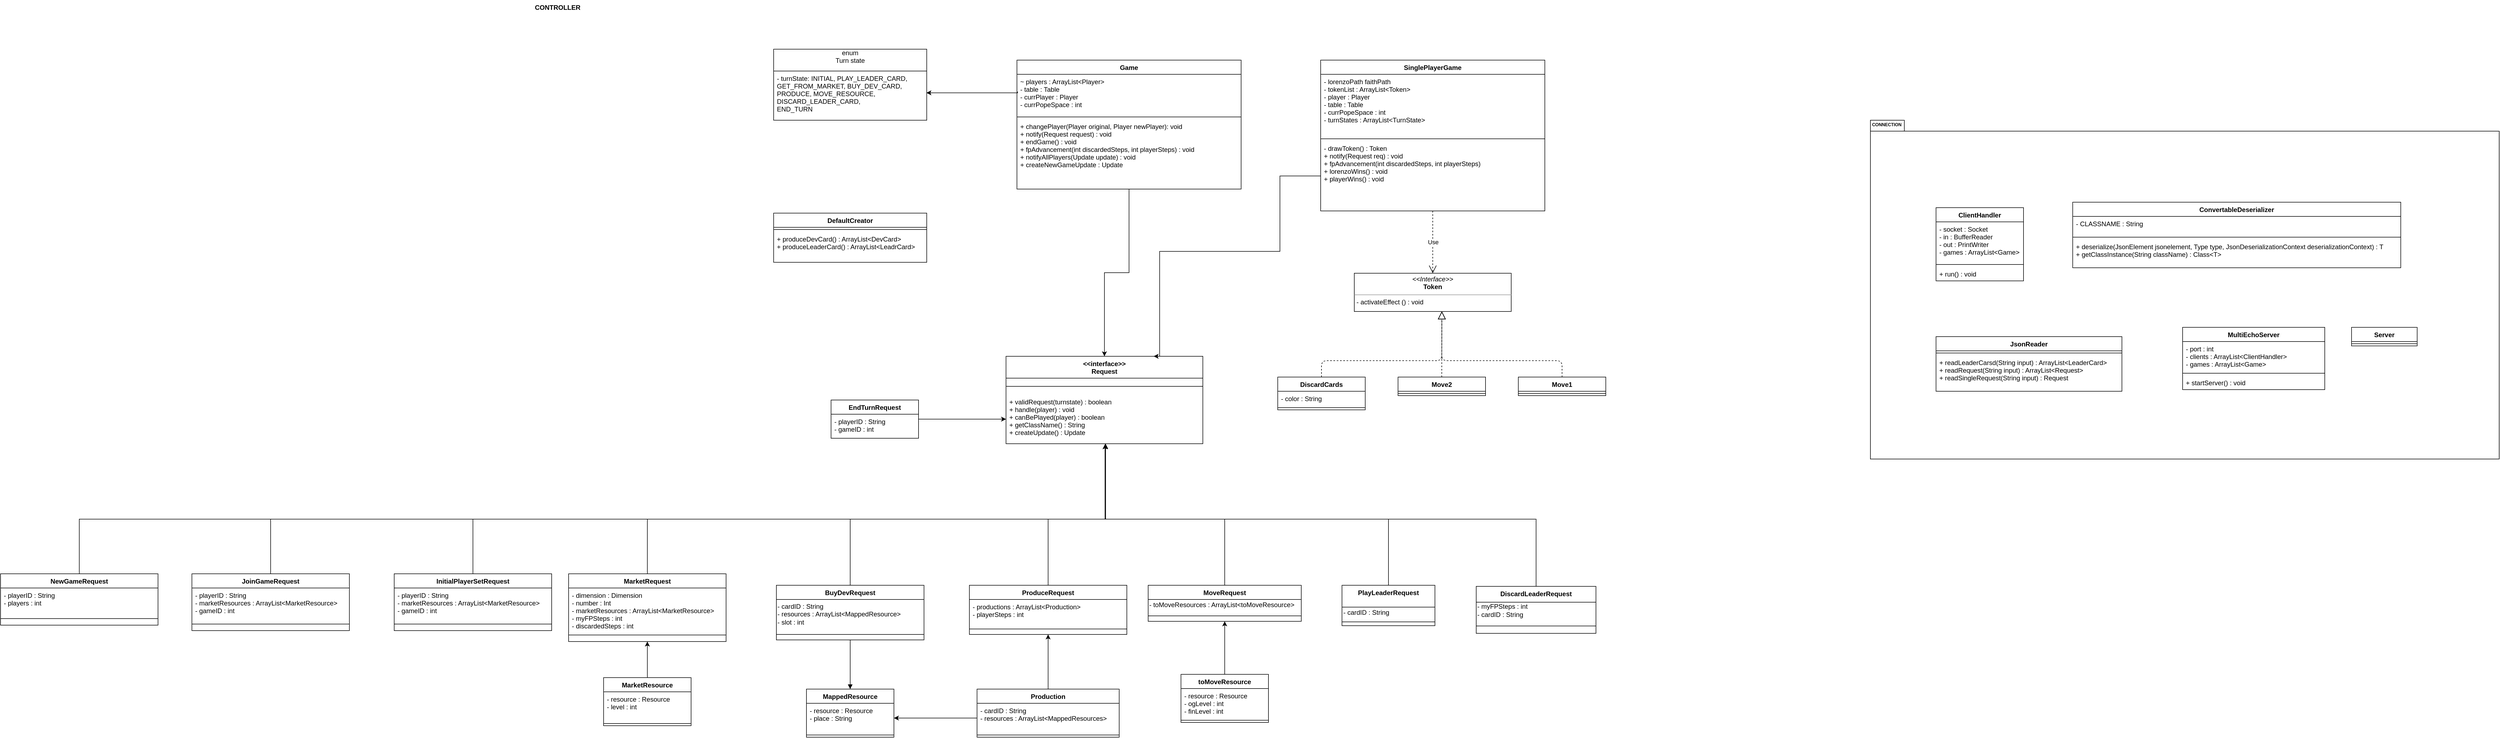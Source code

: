 <mxfile version="14.6.10" type="github">
  <diagram id="XjBvma8TKEidSXA-A0vw" name="Pagina-2">
    <mxGraphModel dx="4026" dy="65" grid="1" gridSize="10" guides="1" tooltips="1" connect="1" arrows="1" fold="1" page="1" pageScale="1" pageWidth="827" pageHeight="1169" math="0" shadow="0">
      <root>
        <mxCell id="zuPwHXy1TFyjWQxAL-yT-0" />
        <mxCell id="zuPwHXy1TFyjWQxAL-yT-1" parent="zuPwHXy1TFyjWQxAL-yT-0" />
        <mxCell id="zuPwHXy1TFyjWQxAL-yT-3" value="CONTROLLER" style="text;align=center;fontStyle=1;verticalAlign=middle;spacingLeft=3;spacingRight=3;strokeColor=none;rotatable=0;points=[[0,0.5],[1,0.5]];portConstraint=eastwest;fillColor=none;" parent="zuPwHXy1TFyjWQxAL-yT-1" vertex="1">
          <mxGeometry x="-651" y="1350" width="160" height="26" as="geometry" />
        </mxCell>
        <mxCell id="WFDf0e7nfd22DvibQq_O-15" style="edgeStyle=orthogonalEdgeStyle;rounded=0;orthogonalLoop=1;jettySize=auto;html=1;entryX=0.5;entryY=0;entryDx=0;entryDy=0;" edge="1" parent="zuPwHXy1TFyjWQxAL-yT-1" source="zuPwHXy1TFyjWQxAL-yT-4" target="UZ8g9i1Q12Po_Xgt0YLo-0">
          <mxGeometry relative="1" as="geometry" />
        </mxCell>
        <mxCell id="zuPwHXy1TFyjWQxAL-yT-4" value="Game" style="swimlane;fontStyle=1;align=center;verticalAlign=top;childLayout=stackLayout;horizontal=1;startSize=26;horizontalStack=0;resizeParent=1;resizeParentMax=0;resizeLast=0;collapsible=1;marginBottom=0;fillColor=none;" parent="zuPwHXy1TFyjWQxAL-yT-1" vertex="1">
          <mxGeometry x="269" y="1460" width="410" height="236" as="geometry" />
        </mxCell>
        <mxCell id="zuPwHXy1TFyjWQxAL-yT-5" value="~ players : ArrayList&lt;Player&gt;&#xa;- table : Table&#xa;- currPlayer : Player&#xa;- currPopeSpace : int&#xa;&#xa;" style="text;strokeColor=none;fillColor=none;align=left;verticalAlign=top;spacingLeft=4;spacingRight=4;overflow=hidden;rotatable=0;points=[[0,0.5],[1,0.5]];portConstraint=eastwest;" parent="zuPwHXy1TFyjWQxAL-yT-4" vertex="1">
          <mxGeometry y="26" width="410" height="74" as="geometry" />
        </mxCell>
        <mxCell id="zuPwHXy1TFyjWQxAL-yT-6" value="" style="line;strokeWidth=1;fillColor=none;align=left;verticalAlign=middle;spacingTop=-1;spacingLeft=3;spacingRight=3;rotatable=0;labelPosition=right;points=[];portConstraint=eastwest;" parent="zuPwHXy1TFyjWQxAL-yT-4" vertex="1">
          <mxGeometry y="100" width="410" height="8" as="geometry" />
        </mxCell>
        <mxCell id="zuPwHXy1TFyjWQxAL-yT-7" value="+ changePlayer(Player original, Player newPlayer): void&#xa;+ notify(Request request) : void&#xa;+ endGame() : void&#xa;+ fpAdvancement(int discardedSteps, int playerSteps) : void&#xa;+ notifyAllPlayers(Update update) : void&#xa;+ createNewGameUpdate : Update" style="text;strokeColor=none;fillColor=none;align=left;verticalAlign=top;spacingLeft=4;spacingRight=4;overflow=hidden;rotatable=0;points=[[0,0.5],[1,0.5]];portConstraint=eastwest;" parent="zuPwHXy1TFyjWQxAL-yT-4" vertex="1">
          <mxGeometry y="108" width="410" height="128" as="geometry" />
        </mxCell>
        <mxCell id="zuPwHXy1TFyjWQxAL-yT-15" value="SinglePlayerGame" style="swimlane;fontStyle=1;align=center;verticalAlign=top;childLayout=stackLayout;horizontal=1;startSize=26;horizontalStack=0;resizeParent=1;resizeParentMax=0;resizeLast=0;collapsible=1;marginBottom=0;fillColor=none;" parent="zuPwHXy1TFyjWQxAL-yT-1" vertex="1">
          <mxGeometry x="824.5" y="1460" width="410" height="276" as="geometry" />
        </mxCell>
        <mxCell id="zuPwHXy1TFyjWQxAL-yT-16" value="- lorenzoPath faithPath&#xa;- tokenList : ArrayList&lt;Token&gt;&#xa;- player : Player&#xa;- table : Table&#xa;- currPopeSpace : int&#xa;- turnStates : ArrayList&lt;TurnState&gt;&#xa;" style="text;strokeColor=none;fillColor=none;align=left;verticalAlign=top;spacingLeft=4;spacingRight=4;overflow=hidden;rotatable=0;points=[[0,0.5],[1,0.5]];portConstraint=eastwest;" parent="zuPwHXy1TFyjWQxAL-yT-15" vertex="1">
          <mxGeometry y="26" width="410" height="114" as="geometry" />
        </mxCell>
        <mxCell id="zuPwHXy1TFyjWQxAL-yT-17" value="" style="line;strokeWidth=1;fillColor=none;align=left;verticalAlign=middle;spacingTop=-1;spacingLeft=3;spacingRight=3;rotatable=0;labelPosition=right;points=[];portConstraint=eastwest;" parent="zuPwHXy1TFyjWQxAL-yT-15" vertex="1">
          <mxGeometry y="140" width="410" height="8" as="geometry" />
        </mxCell>
        <mxCell id="zuPwHXy1TFyjWQxAL-yT-18" value="- drawToken() : Token&#xa;+ notify(Request req) : void&#xa;+ fpAdvancement(int discardedSteps, int playerSteps)&#xa;+ lorenzoWins() : void&#xa;+ playerWins() : void" style="text;strokeColor=none;fillColor=none;align=left;verticalAlign=top;spacingLeft=4;spacingRight=4;overflow=hidden;rotatable=0;points=[[0,0.5],[1,0.5]];portConstraint=eastwest;" parent="zuPwHXy1TFyjWQxAL-yT-15" vertex="1">
          <mxGeometry y="148" width="410" height="128" as="geometry" />
        </mxCell>
        <mxCell id="zuPwHXy1TFyjWQxAL-yT-23" value="&lt;p style=&quot;margin: 0px ; margin-top: 4px ; text-align: center&quot;&gt;&lt;i&gt;&amp;lt;&amp;lt;Interface&amp;gt;&amp;gt;&lt;/i&gt;&lt;br&gt;&lt;b&gt;Token&lt;/b&gt;&lt;/p&gt;&lt;hr size=&quot;1&quot;&gt;&lt;p style=&quot;margin: 0px ; margin-left: 4px&quot;&gt;- activateEffect () : void&lt;br&gt;&lt;/p&gt;" style="verticalAlign=top;align=left;overflow=fill;fontSize=12;fontFamily=Helvetica;html=1;" parent="zuPwHXy1TFyjWQxAL-yT-1" vertex="1">
          <mxGeometry x="886" y="1850" width="287" height="70" as="geometry" />
        </mxCell>
        <mxCell id="zuPwHXy1TFyjWQxAL-yT-24" value="DiscardCards" style="swimlane;fontStyle=1;align=center;verticalAlign=top;childLayout=stackLayout;horizontal=1;startSize=26;horizontalStack=0;resizeParent=1;resizeParentMax=0;resizeLast=0;collapsible=1;marginBottom=0;" parent="zuPwHXy1TFyjWQxAL-yT-1" vertex="1">
          <mxGeometry x="746" y="2040" width="160" height="60" as="geometry" />
        </mxCell>
        <mxCell id="zuPwHXy1TFyjWQxAL-yT-25" value="- color : String" style="text;strokeColor=none;fillColor=none;align=left;verticalAlign=top;spacingLeft=4;spacingRight=4;overflow=hidden;rotatable=0;points=[[0,0.5],[1,0.5]];portConstraint=eastwest;" parent="zuPwHXy1TFyjWQxAL-yT-24" vertex="1">
          <mxGeometry y="26" width="160" height="26" as="geometry" />
        </mxCell>
        <mxCell id="zuPwHXy1TFyjWQxAL-yT-26" value="" style="line;strokeWidth=1;fillColor=none;align=left;verticalAlign=middle;spacingTop=-1;spacingLeft=3;spacingRight=3;rotatable=0;labelPosition=right;points=[];portConstraint=eastwest;" parent="zuPwHXy1TFyjWQxAL-yT-24" vertex="1">
          <mxGeometry y="52" width="160" height="8" as="geometry" />
        </mxCell>
        <mxCell id="zuPwHXy1TFyjWQxAL-yT-27" value="" style="endArrow=block;dashed=1;endFill=0;endSize=12;html=1;exitX=0.5;exitY=0;exitDx=0;exitDy=0;entryX=0.558;entryY=0.997;entryDx=0;entryDy=0;entryPerimeter=0;" parent="zuPwHXy1TFyjWQxAL-yT-1" source="zuPwHXy1TFyjWQxAL-yT-24" target="zuPwHXy1TFyjWQxAL-yT-23" edge="1">
          <mxGeometry width="160" relative="1" as="geometry">
            <mxPoint x="726" y="2270" as="sourcePoint" />
            <mxPoint x="1049" y="2060" as="targetPoint" />
            <Array as="points">
              <mxPoint x="826" y="2010" />
              <mxPoint x="939" y="2010" />
              <mxPoint x="1046" y="2010" />
            </Array>
          </mxGeometry>
        </mxCell>
        <mxCell id="zuPwHXy1TFyjWQxAL-yT-28" value="Move2" style="swimlane;fontStyle=1;align=center;verticalAlign=top;childLayout=stackLayout;horizontal=1;startSize=26;horizontalStack=0;resizeParent=1;resizeParentMax=0;resizeLast=0;collapsible=1;marginBottom=0;" parent="zuPwHXy1TFyjWQxAL-yT-1" vertex="1">
          <mxGeometry x="966" y="2040" width="160" height="34" as="geometry" />
        </mxCell>
        <mxCell id="zuPwHXy1TFyjWQxAL-yT-29" value="" style="line;strokeWidth=1;fillColor=none;align=left;verticalAlign=middle;spacingTop=-1;spacingLeft=3;spacingRight=3;rotatable=0;labelPosition=right;points=[];portConstraint=eastwest;" parent="zuPwHXy1TFyjWQxAL-yT-28" vertex="1">
          <mxGeometry y="26" width="160" height="8" as="geometry" />
        </mxCell>
        <mxCell id="zuPwHXy1TFyjWQxAL-yT-30" value="Move1" style="swimlane;fontStyle=1;align=center;verticalAlign=top;childLayout=stackLayout;horizontal=1;startSize=26;horizontalStack=0;resizeParent=1;resizeParentMax=0;resizeLast=0;collapsible=1;marginBottom=0;" parent="zuPwHXy1TFyjWQxAL-yT-1" vertex="1">
          <mxGeometry x="1186" y="2040" width="160" height="34" as="geometry" />
        </mxCell>
        <mxCell id="zuPwHXy1TFyjWQxAL-yT-31" value="" style="line;strokeWidth=1;fillColor=none;align=left;verticalAlign=middle;spacingTop=-1;spacingLeft=3;spacingRight=3;rotatable=0;labelPosition=right;points=[];portConstraint=eastwest;" parent="zuPwHXy1TFyjWQxAL-yT-30" vertex="1">
          <mxGeometry y="26" width="160" height="8" as="geometry" />
        </mxCell>
        <mxCell id="zuPwHXy1TFyjWQxAL-yT-32" value="" style="endArrow=block;dashed=1;endFill=0;endSize=12;html=1;exitX=0.5;exitY=0;exitDx=0;exitDy=0;entryX=0.558;entryY=0.997;entryDx=0;entryDy=0;entryPerimeter=0;" parent="zuPwHXy1TFyjWQxAL-yT-1" source="zuPwHXy1TFyjWQxAL-yT-28" target="zuPwHXy1TFyjWQxAL-yT-23" edge="1">
          <mxGeometry width="160" relative="1" as="geometry">
            <mxPoint x="1036" y="2310" as="sourcePoint" />
            <mxPoint x="1046" y="2060" as="targetPoint" />
          </mxGeometry>
        </mxCell>
        <mxCell id="zuPwHXy1TFyjWQxAL-yT-33" value="" style="endArrow=block;dashed=1;endFill=0;endSize=12;html=1;exitX=0.5;exitY=0;exitDx=0;exitDy=0;entryX=0.558;entryY=0.996;entryDx=0;entryDy=0;entryPerimeter=0;" parent="zuPwHXy1TFyjWQxAL-yT-1" source="zuPwHXy1TFyjWQxAL-yT-30" target="zuPwHXy1TFyjWQxAL-yT-23" edge="1">
          <mxGeometry width="160" relative="1" as="geometry">
            <mxPoint x="1296" y="2290" as="sourcePoint" />
            <mxPoint x="1045" y="2064" as="targetPoint" />
            <Array as="points">
              <mxPoint x="1266" y="2010" />
              <mxPoint x="1046" y="2010" />
            </Array>
          </mxGeometry>
        </mxCell>
        <mxCell id="zuPwHXy1TFyjWQxAL-yT-34" value="Use" style="endArrow=open;endSize=12;dashed=1;html=1;entryX=0.5;entryY=0;entryDx=0;entryDy=0;" parent="zuPwHXy1TFyjWQxAL-yT-1" source="zuPwHXy1TFyjWQxAL-yT-18" target="zuPwHXy1TFyjWQxAL-yT-23" edge="1">
          <mxGeometry width="160" relative="1" as="geometry">
            <mxPoint x="310" y="2040" as="sourcePoint" />
            <mxPoint x="470" y="2040" as="targetPoint" />
          </mxGeometry>
        </mxCell>
        <mxCell id="QdaKhmfzMMFKIb9w_ULD-0" value="enum&#xa;Turn state&#xa;" style="swimlane;fontStyle=0;childLayout=stackLayout;horizontal=1;startSize=40;fillColor=none;horizontalStack=0;resizeParent=1;resizeParentMax=0;resizeLast=0;collapsible=1;marginBottom=0;" parent="zuPwHXy1TFyjWQxAL-yT-1" vertex="1">
          <mxGeometry x="-176" y="1440" width="280" height="130" as="geometry" />
        </mxCell>
        <mxCell id="QdaKhmfzMMFKIb9w_ULD-2" value="- turnState: INITIAL, PLAY_LEADER_CARD, &#xa;GET_FROM_MARKET, BUY_DEV_CARD, &#xa;PRODUCE, MOVE_RESOURCE, &#xa;DISCARD_LEADER_CARD,&#xa;END_TURN" style="text;strokeColor=none;fillColor=none;align=left;verticalAlign=top;spacingLeft=4;spacingRight=4;overflow=hidden;rotatable=0;points=[[0,0.5],[1,0.5]];portConstraint=eastwest;" parent="QdaKhmfzMMFKIb9w_ULD-0" vertex="1">
          <mxGeometry y="40" width="280" height="90" as="geometry" />
        </mxCell>
        <mxCell id="UZ8g9i1Q12Po_Xgt0YLo-0" value="&lt;&lt;interface&gt;&gt;&#xa;Request" style="swimlane;fontStyle=1;align=center;verticalAlign=top;childLayout=stackLayout;horizontal=1;startSize=40;horizontalStack=0;resizeParent=1;resizeParentMax=0;resizeLast=0;collapsible=1;marginBottom=0;" parent="zuPwHXy1TFyjWQxAL-yT-1" vertex="1">
          <mxGeometry x="249" y="2002" width="360" height="160" as="geometry">
            <mxRectangle x="182" y="1730" width="110" height="30" as="alternateBounds" />
          </mxGeometry>
        </mxCell>
        <mxCell id="UZ8g9i1Q12Po_Xgt0YLo-1" value="" style="line;strokeWidth=1;fillColor=none;align=left;verticalAlign=middle;spacingTop=-1;spacingLeft=3;spacingRight=3;rotatable=0;labelPosition=right;points=[];portConstraint=eastwest;" parent="UZ8g9i1Q12Po_Xgt0YLo-0" vertex="1">
          <mxGeometry y="40" width="360" height="30" as="geometry" />
        </mxCell>
        <mxCell id="UZ8g9i1Q12Po_Xgt0YLo-2" value="+ validRequest(turnstate) : boolean&#xa;+ handle(player) : void&#xa;+ canBePlayed(player) : boolean&#xa;+ getClassName() : String&#xa;+ createUpdate() : Update&#xa;&#xa;&#xa;" style="text;strokeColor=none;fillColor=none;align=left;verticalAlign=top;spacingLeft=4;spacingRight=4;overflow=hidden;rotatable=0;points=[[0,0.5],[1,0.5]];portConstraint=eastwest;" parent="UZ8g9i1Q12Po_Xgt0YLo-0" vertex="1">
          <mxGeometry y="70" width="360" height="90" as="geometry" />
        </mxCell>
        <mxCell id="UZ8g9i1Q12Po_Xgt0YLo-13" style="edgeStyle=orthogonalEdgeStyle;rounded=0;orthogonalLoop=1;jettySize=auto;html=1;entryX=0.505;entryY=1.001;entryDx=0;entryDy=0;entryPerimeter=0;exitX=0.5;exitY=0;exitDx=0;exitDy=0;" parent="zuPwHXy1TFyjWQxAL-yT-1" source="CXDdSFIX0ZnYIhV8G9Mw-33" target="UZ8g9i1Q12Po_Xgt0YLo-2" edge="1">
          <mxGeometry relative="1" as="geometry">
            <Array as="points">
              <mxPoint x="-36" y="2300" />
              <mxPoint x="431" y="2300" />
            </Array>
            <mxPoint x="-437" y="2200" as="targetPoint" />
          </mxGeometry>
        </mxCell>
        <mxCell id="UZ8g9i1Q12Po_Xgt0YLo-6" value="MarketRequest" style="swimlane;fontStyle=1;align=center;verticalAlign=top;childLayout=stackLayout;horizontal=1;startSize=26;horizontalStack=0;resizeParent=1;resizeParentMax=0;resizeLast=0;collapsible=1;marginBottom=0;" parent="zuPwHXy1TFyjWQxAL-yT-1" vertex="1">
          <mxGeometry x="-551" y="2400" width="288" height="124" as="geometry" />
        </mxCell>
        <mxCell id="UZ8g9i1Q12Po_Xgt0YLo-8" value="- dimension : Dimension&#xa;- number : Int&#xa;- marketResources : ArrayList&lt;MarketResource&gt;&#xa;- myFPSteps : int&#xa;- discardedSteps : int" style="text;strokeColor=none;fillColor=none;align=left;verticalAlign=top;spacingLeft=4;spacingRight=4;overflow=hidden;rotatable=0;points=[[0,0.5],[1,0.5]];portConstraint=eastwest;" parent="UZ8g9i1Q12Po_Xgt0YLo-6" vertex="1">
          <mxGeometry y="26" width="288" height="74" as="geometry" />
        </mxCell>
        <mxCell id="UZ8g9i1Q12Po_Xgt0YLo-7" value="" style="line;strokeWidth=1;fillColor=none;align=left;verticalAlign=middle;spacingTop=-1;spacingLeft=3;spacingRight=3;rotatable=0;labelPosition=right;points=[];portConstraint=eastwest;" parent="UZ8g9i1Q12Po_Xgt0YLo-6" vertex="1">
          <mxGeometry y="100" width="288" height="24" as="geometry" />
        </mxCell>
        <mxCell id="UZ8g9i1Q12Po_Xgt0YLo-14" style="edgeStyle=orthogonalEdgeStyle;rounded=0;orthogonalLoop=1;jettySize=auto;html=1;exitX=0.5;exitY=0;exitDx=0;exitDy=0;entryX=0.505;entryY=1.004;entryDx=0;entryDy=0;entryPerimeter=0;" parent="zuPwHXy1TFyjWQxAL-yT-1" source="UZ8g9i1Q12Po_Xgt0YLo-6" target="UZ8g9i1Q12Po_Xgt0YLo-2" edge="1">
          <mxGeometry relative="1" as="geometry">
            <mxPoint x="-1321" y="2270" as="sourcePoint" />
            <mxPoint x="319" y="2140" as="targetPoint" />
            <Array as="points">
              <mxPoint x="-407" y="2300" />
              <mxPoint x="431" y="2300" />
            </Array>
          </mxGeometry>
        </mxCell>
        <mxCell id="7PWRgVyLpjwVJqehHupk-3" style="edgeStyle=orthogonalEdgeStyle;rounded=0;orthogonalLoop=1;jettySize=auto;html=1;entryX=0.505;entryY=0.997;entryDx=0;entryDy=0;entryPerimeter=0;exitX=0.5;exitY=0;exitDx=0;exitDy=0;" parent="zuPwHXy1TFyjWQxAL-yT-1" source="7PWRgVyLpjwVJqehHupk-1" target="UZ8g9i1Q12Po_Xgt0YLo-2" edge="1">
          <mxGeometry relative="1" as="geometry">
            <Array as="points">
              <mxPoint x="649" y="2300" />
              <mxPoint x="431" y="2300" />
            </Array>
            <mxPoint x="-437" y="2196" as="targetPoint" />
          </mxGeometry>
        </mxCell>
        <mxCell id="7PWRgVyLpjwVJqehHupk-1" value="MoveRequest" style="swimlane;fontStyle=1;align=center;verticalAlign=top;childLayout=stackLayout;horizontal=1;startSize=26;horizontalStack=0;resizeParent=1;resizeParentMax=0;resizeLast=0;collapsible=1;marginBottom=0;" parent="zuPwHXy1TFyjWQxAL-yT-1" vertex="1">
          <mxGeometry x="509" y="2421" width="280" height="66" as="geometry" />
        </mxCell>
        <mxCell id="CXDdSFIX0ZnYIhV8G9Mw-23" value="- toMoveResources : ArrayList&amp;lt;toMoveResource&amp;gt;" style="text;html=1;align=left;verticalAlign=middle;resizable=0;points=[];autosize=1;strokeColor=none;" parent="7PWRgVyLpjwVJqehHupk-1" vertex="1">
          <mxGeometry y="26" width="280" height="20" as="geometry" />
        </mxCell>
        <mxCell id="7PWRgVyLpjwVJqehHupk-2" value="" style="line;strokeWidth=1;fillColor=none;align=left;verticalAlign=middle;spacingTop=-1;spacingLeft=3;spacingRight=3;rotatable=0;labelPosition=right;points=[];portConstraint=eastwest;" parent="7PWRgVyLpjwVJqehHupk-1" vertex="1">
          <mxGeometry y="46" width="280" height="20" as="geometry" />
        </mxCell>
        <mxCell id="7PWRgVyLpjwVJqehHupk-6" style="edgeStyle=orthogonalEdgeStyle;rounded=0;orthogonalLoop=1;jettySize=auto;html=1;entryX=0.505;entryY=0.999;entryDx=0;entryDy=0;entryPerimeter=0;exitX=0.5;exitY=0;exitDx=0;exitDy=0;" parent="zuPwHXy1TFyjWQxAL-yT-1" source="7PWRgVyLpjwVJqehHupk-4" target="UZ8g9i1Q12Po_Xgt0YLo-2" edge="1">
          <mxGeometry relative="1" as="geometry">
            <Array as="points">
              <mxPoint x="949" y="2300" />
              <mxPoint x="431" y="2300" />
            </Array>
            <mxPoint x="-437" y="2196" as="targetPoint" />
          </mxGeometry>
        </mxCell>
        <mxCell id="7PWRgVyLpjwVJqehHupk-4" value="PlayLeaderRequest" style="swimlane;fontStyle=1;align=center;verticalAlign=top;childLayout=stackLayout;horizontal=1;startSize=40;horizontalStack=0;resizeParent=1;resizeParentMax=0;resizeLast=0;collapsible=1;marginBottom=0;" parent="zuPwHXy1TFyjWQxAL-yT-1" vertex="1">
          <mxGeometry x="863.5" y="2421" width="170" height="74" as="geometry" />
        </mxCell>
        <mxCell id="CXDdSFIX0ZnYIhV8G9Mw-24" value="- cardID : String" style="text;html=1;align=left;verticalAlign=middle;resizable=0;points=[];autosize=1;strokeColor=none;" parent="7PWRgVyLpjwVJqehHupk-4" vertex="1">
          <mxGeometry y="40" width="170" height="20" as="geometry" />
        </mxCell>
        <mxCell id="7PWRgVyLpjwVJqehHupk-5" value="" style="line;strokeWidth=1;fillColor=none;align=left;verticalAlign=middle;spacingTop=-1;spacingLeft=3;spacingRight=3;rotatable=0;labelPosition=right;points=[];portConstraint=eastwest;" parent="7PWRgVyLpjwVJqehHupk-4" vertex="1">
          <mxGeometry y="60" width="170" height="14" as="geometry" />
        </mxCell>
        <mxCell id="CXDdSFIX0ZnYIhV8G9Mw-10" style="edgeStyle=orthogonalEdgeStyle;rounded=0;orthogonalLoop=1;jettySize=auto;html=1;entryX=0.505;entryY=1;entryDx=0;entryDy=0;entryPerimeter=0;exitX=0.5;exitY=0;exitDx=0;exitDy=0;" parent="zuPwHXy1TFyjWQxAL-yT-1" source="CXDdSFIX0ZnYIhV8G9Mw-6" target="UZ8g9i1Q12Po_Xgt0YLo-2" edge="1">
          <mxGeometry relative="1" as="geometry">
            <mxPoint x="-436" y="2207" as="targetPoint" />
            <Array as="points">
              <mxPoint x="1219" y="2300" />
              <mxPoint x="431" y="2300" />
            </Array>
          </mxGeometry>
        </mxCell>
        <mxCell id="CXDdSFIX0ZnYIhV8G9Mw-6" value="DiscardLeaderRequest" style="swimlane;fontStyle=1;align=center;verticalAlign=top;childLayout=stackLayout;horizontal=1;startSize=29;horizontalStack=0;resizeParent=1;resizeParentMax=0;resizeLast=0;collapsible=1;marginBottom=0;" parent="zuPwHXy1TFyjWQxAL-yT-1" vertex="1">
          <mxGeometry x="1109" y="2423" width="219" height="86" as="geometry" />
        </mxCell>
        <mxCell id="CXDdSFIX0ZnYIhV8G9Mw-9" value="- myFPSteps : int&lt;br&gt;- cardID : String" style="text;html=1;align=left;verticalAlign=middle;resizable=0;points=[];autosize=1;strokeColor=none;" parent="CXDdSFIX0ZnYIhV8G9Mw-6" vertex="1">
          <mxGeometry y="29" width="219" height="30" as="geometry" />
        </mxCell>
        <mxCell id="CXDdSFIX0ZnYIhV8G9Mw-7" value="" style="line;strokeWidth=1;fillColor=none;align=left;verticalAlign=middle;spacingTop=-1;spacingLeft=3;spacingRight=3;rotatable=0;labelPosition=right;points=[];portConstraint=eastwest;" parent="CXDdSFIX0ZnYIhV8G9Mw-6" vertex="1">
          <mxGeometry y="59" width="219" height="27" as="geometry" />
        </mxCell>
        <mxCell id="CXDdSFIX0ZnYIhV8G9Mw-11" value="EndTurnRequest" style="swimlane;fontStyle=1;align=center;verticalAlign=top;childLayout=stackLayout;horizontal=1;startSize=26;horizontalStack=0;resizeParent=1;resizeParentMax=0;resizeLast=0;collapsible=1;marginBottom=0;" parent="zuPwHXy1TFyjWQxAL-yT-1" vertex="1">
          <mxGeometry x="-71" y="2082" width="160" height="70" as="geometry" />
        </mxCell>
        <mxCell id="WFDf0e7nfd22DvibQq_O-1" value="- playerID : String&#xa;- gameID : int" style="text;strokeColor=none;fillColor=none;align=left;verticalAlign=top;spacingLeft=4;spacingRight=4;overflow=hidden;rotatable=0;points=[[0,0.5],[1,0.5]];portConstraint=eastwest;" vertex="1" parent="CXDdSFIX0ZnYIhV8G9Mw-11">
          <mxGeometry y="26" width="160" height="44" as="geometry" />
        </mxCell>
        <mxCell id="CXDdSFIX0ZnYIhV8G9Mw-13" value="" style="line;strokeWidth=1;fillColor=none;align=left;verticalAlign=middle;spacingTop=-1;spacingLeft=3;spacingRight=3;rotatable=0;labelPosition=right;points=[];portConstraint=eastwest;" parent="CXDdSFIX0ZnYIhV8G9Mw-11" vertex="1">
          <mxGeometry y="70" width="160" as="geometry" />
        </mxCell>
        <mxCell id="CXDdSFIX0ZnYIhV8G9Mw-14" style="edgeStyle=orthogonalEdgeStyle;rounded=0;orthogonalLoop=1;jettySize=auto;html=1;exitX=1;exitY=0.5;exitDx=0;exitDy=0;" parent="zuPwHXy1TFyjWQxAL-yT-1" source="CXDdSFIX0ZnYIhV8G9Mw-11" target="UZ8g9i1Q12Po_Xgt0YLo-2" edge="1">
          <mxGeometry relative="1" as="geometry">
            <mxPoint x="-305.941" y="1860" as="sourcePoint" />
            <mxPoint x="-721" y="2010" as="targetPoint" />
            <Array as="points" />
          </mxGeometry>
        </mxCell>
        <mxCell id="CXDdSFIX0ZnYIhV8G9Mw-18" style="edgeStyle=orthogonalEdgeStyle;rounded=0;orthogonalLoop=1;jettySize=auto;html=1;entryX=0.5;entryY=1;entryDx=0;entryDy=0;" parent="zuPwHXy1TFyjWQxAL-yT-1" source="CXDdSFIX0ZnYIhV8G9Mw-15" target="UZ8g9i1Q12Po_Xgt0YLo-6" edge="1">
          <mxGeometry relative="1" as="geometry" />
        </mxCell>
        <mxCell id="CXDdSFIX0ZnYIhV8G9Mw-15" value="MarketResource" style="swimlane;fontStyle=1;align=center;verticalAlign=top;childLayout=stackLayout;horizontal=1;startSize=26;horizontalStack=0;resizeParent=1;resizeParentMax=0;resizeLast=0;collapsible=1;marginBottom=0;" parent="zuPwHXy1TFyjWQxAL-yT-1" vertex="1">
          <mxGeometry x="-487" y="2590" width="160" height="88" as="geometry" />
        </mxCell>
        <mxCell id="CXDdSFIX0ZnYIhV8G9Mw-16" value="- resource : Resource&#xa;- level : int" style="text;strokeColor=none;fillColor=none;align=left;verticalAlign=top;spacingLeft=4;spacingRight=4;overflow=hidden;rotatable=0;points=[[0,0.5],[1,0.5]];portConstraint=eastwest;" parent="CXDdSFIX0ZnYIhV8G9Mw-15" vertex="1">
          <mxGeometry y="26" width="160" height="54" as="geometry" />
        </mxCell>
        <mxCell id="CXDdSFIX0ZnYIhV8G9Mw-17" value="" style="line;strokeWidth=1;fillColor=none;align=left;verticalAlign=middle;spacingTop=-1;spacingLeft=3;spacingRight=3;rotatable=0;labelPosition=right;points=[];portConstraint=eastwest;" parent="CXDdSFIX0ZnYIhV8G9Mw-15" vertex="1">
          <mxGeometry y="80" width="160" height="8" as="geometry" />
        </mxCell>
        <mxCell id="CXDdSFIX0ZnYIhV8G9Mw-22" style="edgeStyle=orthogonalEdgeStyle;rounded=0;orthogonalLoop=1;jettySize=auto;html=1;entryX=0.5;entryY=1;entryDx=0;entryDy=0;" parent="zuPwHXy1TFyjWQxAL-yT-1" source="CXDdSFIX0ZnYIhV8G9Mw-19" target="7PWRgVyLpjwVJqehHupk-1" edge="1">
          <mxGeometry relative="1" as="geometry" />
        </mxCell>
        <mxCell id="CXDdSFIX0ZnYIhV8G9Mw-19" value="toMoveResource" style="swimlane;fontStyle=1;align=center;verticalAlign=top;childLayout=stackLayout;horizontal=1;startSize=26;horizontalStack=0;resizeParent=1;resizeParentMax=0;resizeLast=0;collapsible=1;marginBottom=0;" parent="zuPwHXy1TFyjWQxAL-yT-1" vertex="1">
          <mxGeometry x="569" y="2584" width="160" height="88" as="geometry" />
        </mxCell>
        <mxCell id="CXDdSFIX0ZnYIhV8G9Mw-20" value="- resource : Resource&#xa;- ogLevel : int&#xa;- finLevel : int" style="text;strokeColor=none;fillColor=none;align=left;verticalAlign=top;spacingLeft=4;spacingRight=4;overflow=hidden;rotatable=0;points=[[0,0.5],[1,0.5]];portConstraint=eastwest;" parent="CXDdSFIX0ZnYIhV8G9Mw-19" vertex="1">
          <mxGeometry y="26" width="160" height="54" as="geometry" />
        </mxCell>
        <mxCell id="CXDdSFIX0ZnYIhV8G9Mw-21" value="" style="line;strokeWidth=1;fillColor=none;align=left;verticalAlign=middle;spacingTop=-1;spacingLeft=3;spacingRight=3;rotatable=0;labelPosition=right;points=[];portConstraint=eastwest;" parent="CXDdSFIX0ZnYIhV8G9Mw-19" vertex="1">
          <mxGeometry y="80" width="160" height="8" as="geometry" />
        </mxCell>
        <mxCell id="CXDdSFIX0ZnYIhV8G9Mw-32" style="edgeStyle=orthogonalEdgeStyle;rounded=0;orthogonalLoop=1;jettySize=auto;html=1;entryX=0.506;entryY=1.002;entryDx=0;entryDy=0;entryPerimeter=0;" parent="zuPwHXy1TFyjWQxAL-yT-1" source="CXDdSFIX0ZnYIhV8G9Mw-25" target="UZ8g9i1Q12Po_Xgt0YLo-2" edge="1">
          <mxGeometry relative="1" as="geometry">
            <mxPoint x="-438" y="2220" as="targetPoint" />
            <Array as="points">
              <mxPoint x="326" y="2300" />
              <mxPoint x="431" y="2300" />
            </Array>
          </mxGeometry>
        </mxCell>
        <mxCell id="CXDdSFIX0ZnYIhV8G9Mw-25" value="ProduceRequest" style="swimlane;fontStyle=1;align=center;verticalAlign=top;childLayout=stackLayout;horizontal=1;startSize=26;horizontalStack=0;resizeParent=1;resizeParentMax=0;resizeLast=0;collapsible=1;marginBottom=0;" parent="zuPwHXy1TFyjWQxAL-yT-1" vertex="1">
          <mxGeometry x="182" y="2421" width="288" height="90" as="geometry" />
        </mxCell>
        <mxCell id="CXDdSFIX0ZnYIhV8G9Mw-26" value="- productions : ArrayList&lt;Production&gt;&#xa;- playerSteps : int&#xa;" style="text;strokeColor=none;fillColor=none;align=left;verticalAlign=top;spacingLeft=4;spacingRight=4;overflow=hidden;rotatable=0;points=[[0,0.5],[1,0.5]];portConstraint=eastwest;" parent="CXDdSFIX0ZnYIhV8G9Mw-25" vertex="1">
          <mxGeometry y="26" width="288" height="44" as="geometry" />
        </mxCell>
        <mxCell id="CXDdSFIX0ZnYIhV8G9Mw-27" value="" style="line;strokeWidth=1;fillColor=none;align=left;verticalAlign=middle;spacingTop=-1;spacingLeft=3;spacingRight=3;rotatable=0;labelPosition=right;points=[];portConstraint=eastwest;" parent="CXDdSFIX0ZnYIhV8G9Mw-25" vertex="1">
          <mxGeometry y="70" width="288" height="20" as="geometry" />
        </mxCell>
        <mxCell id="CXDdSFIX0ZnYIhV8G9Mw-28" style="edgeStyle=orthogonalEdgeStyle;rounded=0;orthogonalLoop=1;jettySize=auto;html=1;entryX=0.5;entryY=1;entryDx=0;entryDy=0;" parent="zuPwHXy1TFyjWQxAL-yT-1" source="CXDdSFIX0ZnYIhV8G9Mw-29" target="CXDdSFIX0ZnYIhV8G9Mw-25" edge="1">
          <mxGeometry relative="1" as="geometry" />
        </mxCell>
        <mxCell id="CXDdSFIX0ZnYIhV8G9Mw-40" style="edgeStyle=orthogonalEdgeStyle;rounded=0;orthogonalLoop=1;jettySize=auto;html=1;entryX=1;entryY=0.5;entryDx=0;entryDy=0;" parent="zuPwHXy1TFyjWQxAL-yT-1" source="CXDdSFIX0ZnYIhV8G9Mw-29" target="CXDdSFIX0ZnYIhV8G9Mw-37" edge="1">
          <mxGeometry relative="1" as="geometry">
            <mxPoint x="39" y="2655" as="targetPoint" />
            <Array as="points">
              <mxPoint x="119" y="2664" />
              <mxPoint x="119" y="2664" />
            </Array>
          </mxGeometry>
        </mxCell>
        <mxCell id="CXDdSFIX0ZnYIhV8G9Mw-29" value="Production" style="swimlane;fontStyle=1;align=center;verticalAlign=top;childLayout=stackLayout;horizontal=1;startSize=26;horizontalStack=0;resizeParent=1;resizeParentMax=0;resizeLast=0;collapsible=1;marginBottom=0;" parent="zuPwHXy1TFyjWQxAL-yT-1" vertex="1">
          <mxGeometry x="196" y="2611" width="260" height="88" as="geometry" />
        </mxCell>
        <mxCell id="CXDdSFIX0ZnYIhV8G9Mw-30" value="- cardID : String&#xa;- resources : ArrayList&lt;MappedResources&gt;" style="text;strokeColor=none;fillColor=none;align=left;verticalAlign=top;spacingLeft=4;spacingRight=4;overflow=hidden;rotatable=0;points=[[0,0.5],[1,0.5]];portConstraint=eastwest;" parent="CXDdSFIX0ZnYIhV8G9Mw-29" vertex="1">
          <mxGeometry y="26" width="260" height="54" as="geometry" />
        </mxCell>
        <mxCell id="CXDdSFIX0ZnYIhV8G9Mw-31" value="" style="line;strokeWidth=1;fillColor=none;align=left;verticalAlign=middle;spacingTop=-1;spacingLeft=3;spacingRight=3;rotatable=0;labelPosition=right;points=[];portConstraint=eastwest;" parent="CXDdSFIX0ZnYIhV8G9Mw-29" vertex="1">
          <mxGeometry y="80" width="260" height="8" as="geometry" />
        </mxCell>
        <mxCell id="CXDdSFIX0ZnYIhV8G9Mw-33" value="BuyDevRequest&#xa;" style="swimlane;fontStyle=1;align=center;verticalAlign=top;childLayout=stackLayout;horizontal=1;startSize=26;horizontalStack=0;resizeParent=1;resizeParentMax=0;resizeLast=0;collapsible=1;marginBottom=0;" parent="zuPwHXy1TFyjWQxAL-yT-1" vertex="1">
          <mxGeometry x="-171" y="2421" width="270" height="100" as="geometry" />
        </mxCell>
        <mxCell id="CXDdSFIX0ZnYIhV8G9Mw-34" value="- cardID : String&lt;br&gt;- resources : ArrayList&amp;lt;MappedResource&amp;gt;&lt;br&gt;- slot : int" style="text;html=1;strokeColor=none;fillColor=none;align=left;verticalAlign=middle;whiteSpace=wrap;rounded=0;" parent="CXDdSFIX0ZnYIhV8G9Mw-33" vertex="1">
          <mxGeometry y="26" width="270" height="54" as="geometry" />
        </mxCell>
        <mxCell id="CXDdSFIX0ZnYIhV8G9Mw-35" value="" style="line;strokeWidth=1;fillColor=none;align=left;verticalAlign=middle;spacingTop=-1;spacingLeft=3;spacingRight=3;rotatable=0;labelPosition=right;points=[];portConstraint=eastwest;" parent="CXDdSFIX0ZnYIhV8G9Mw-33" vertex="1">
          <mxGeometry y="80" width="270" height="20" as="geometry" />
        </mxCell>
        <mxCell id="CXDdSFIX0ZnYIhV8G9Mw-36" value="MappedResource" style="swimlane;fontStyle=1;align=center;verticalAlign=top;childLayout=stackLayout;horizontal=1;startSize=26;horizontalStack=0;resizeParent=1;resizeParentMax=0;resizeLast=0;collapsible=1;marginBottom=0;" parent="zuPwHXy1TFyjWQxAL-yT-1" vertex="1">
          <mxGeometry x="-116" y="2611" width="160" height="88" as="geometry" />
        </mxCell>
        <mxCell id="CXDdSFIX0ZnYIhV8G9Mw-37" value="- resource : Resource&#xa;- place : String" style="text;strokeColor=none;fillColor=none;align=left;verticalAlign=top;spacingLeft=4;spacingRight=4;overflow=hidden;rotatable=0;points=[[0,0.5],[1,0.5]];portConstraint=eastwest;" parent="CXDdSFIX0ZnYIhV8G9Mw-36" vertex="1">
          <mxGeometry y="26" width="160" height="54" as="geometry" />
        </mxCell>
        <mxCell id="CXDdSFIX0ZnYIhV8G9Mw-38" value="" style="line;strokeWidth=1;fillColor=none;align=left;verticalAlign=middle;spacingTop=-1;spacingLeft=3;spacingRight=3;rotatable=0;labelPosition=right;points=[];portConstraint=eastwest;" parent="CXDdSFIX0ZnYIhV8G9Mw-36" vertex="1">
          <mxGeometry y="80" width="160" height="8" as="geometry" />
        </mxCell>
        <mxCell id="CXDdSFIX0ZnYIhV8G9Mw-39" value="" style="html=1;verticalAlign=bottom;endArrow=block;exitX=0.5;exitY=1;exitDx=0;exitDy=0;entryX=0.5;entryY=0;entryDx=0;entryDy=0;" parent="zuPwHXy1TFyjWQxAL-yT-1" source="CXDdSFIX0ZnYIhV8G9Mw-33" target="CXDdSFIX0ZnYIhV8G9Mw-36" edge="1">
          <mxGeometry width="80" relative="1" as="geometry">
            <mxPoint x="-151" y="2675" as="sourcePoint" />
            <mxPoint x="-71" y="2675" as="targetPoint" />
          </mxGeometry>
        </mxCell>
        <mxCell id="CXDdSFIX0ZnYIhV8G9Mw-41" style="edgeStyle=orthogonalEdgeStyle;rounded=0;orthogonalLoop=1;jettySize=auto;html=1;exitX=0.003;exitY=0.427;exitDx=0;exitDy=0;exitPerimeter=0;entryX=0.998;entryY=0.443;entryDx=0;entryDy=0;entryPerimeter=0;" parent="zuPwHXy1TFyjWQxAL-yT-1" source="zuPwHXy1TFyjWQxAL-yT-5" target="QdaKhmfzMMFKIb9w_ULD-2" edge="1">
          <mxGeometry relative="1" as="geometry">
            <mxPoint x="104" y="1520" as="targetPoint" />
            <Array as="points">
              <mxPoint x="270" y="1520" />
            </Array>
          </mxGeometry>
        </mxCell>
        <mxCell id="CXDdSFIX0ZnYIhV8G9Mw-43" value="DefaultCreator" style="swimlane;fontStyle=1;align=center;verticalAlign=top;childLayout=stackLayout;horizontal=1;startSize=26;horizontalStack=0;resizeParent=1;resizeParentMax=0;resizeLast=0;collapsible=1;marginBottom=0;" parent="zuPwHXy1TFyjWQxAL-yT-1" vertex="1">
          <mxGeometry x="-176" y="1740" width="280" height="90" as="geometry" />
        </mxCell>
        <mxCell id="CXDdSFIX0ZnYIhV8G9Mw-45" value="" style="line;strokeWidth=1;fillColor=none;align=left;verticalAlign=middle;spacingTop=-1;spacingLeft=3;spacingRight=3;rotatable=0;labelPosition=right;points=[];portConstraint=eastwest;" parent="CXDdSFIX0ZnYIhV8G9Mw-43" vertex="1">
          <mxGeometry y="26" width="280" height="8" as="geometry" />
        </mxCell>
        <mxCell id="CXDdSFIX0ZnYIhV8G9Mw-46" value="+ produceDevCard() : ArrayList&lt;DevCard&gt;&#xa;+ produceLeaderCard() : ArrayList&lt;LeadrCard&gt;" style="text;strokeColor=none;fillColor=none;align=left;verticalAlign=top;spacingLeft=4;spacingRight=4;overflow=hidden;rotatable=0;points=[[0,0.5],[1,0.5]];portConstraint=eastwest;" parent="CXDdSFIX0ZnYIhV8G9Mw-43" vertex="1">
          <mxGeometry y="34" width="280" height="56" as="geometry" />
        </mxCell>
        <mxCell id="CXDdSFIX0ZnYIhV8G9Mw-48" value="" style="shape=folder;fontStyle=1;spacingTop=10;tabWidth=40;tabHeight=20;tabPosition=left;html=1;fillColor=none;" parent="zuPwHXy1TFyjWQxAL-yT-1" vertex="1">
          <mxGeometry x="1830" y="1570" width="1150" height="620" as="geometry" />
        </mxCell>
        <mxCell id="CXDdSFIX0ZnYIhV8G9Mw-49" value="CONNECTION" style="text;align=center;fontStyle=1;verticalAlign=middle;spacingLeft=3;spacingRight=3;strokeColor=none;rotatable=0;points=[[0,0.5],[1,0.5]];portConstraint=eastwest;fillColor=none;fontSize=8;" parent="zuPwHXy1TFyjWQxAL-yT-1" vertex="1">
          <mxGeometry x="1830" y="1570" width="60" height="16" as="geometry" />
        </mxCell>
        <mxCell id="CXDdSFIX0ZnYIhV8G9Mw-50" value="ClientHandler" style="swimlane;fontStyle=1;align=center;verticalAlign=top;childLayout=stackLayout;horizontal=1;startSize=26;horizontalStack=0;resizeParent=1;resizeParentMax=0;resizeLast=0;collapsible=1;marginBottom=0;fillColor=none;" parent="zuPwHXy1TFyjWQxAL-yT-1" vertex="1">
          <mxGeometry x="1950" y="1730" width="160" height="134" as="geometry" />
        </mxCell>
        <mxCell id="CXDdSFIX0ZnYIhV8G9Mw-51" value="- socket : Socket&#xa;- in : BufferReader&#xa;- out : PrintWriter&#xa;- games : ArrayList&lt;Game&gt;" style="text;strokeColor=none;fillColor=none;align=left;verticalAlign=top;spacingLeft=4;spacingRight=4;overflow=hidden;rotatable=0;points=[[0,0.5],[1,0.5]];portConstraint=eastwest;" parent="CXDdSFIX0ZnYIhV8G9Mw-50" vertex="1">
          <mxGeometry y="26" width="160" height="74" as="geometry" />
        </mxCell>
        <mxCell id="CXDdSFIX0ZnYIhV8G9Mw-52" value="" style="line;strokeWidth=1;fillColor=none;align=left;verticalAlign=middle;spacingTop=-1;spacingLeft=3;spacingRight=3;rotatable=0;labelPosition=right;points=[];portConstraint=eastwest;" parent="CXDdSFIX0ZnYIhV8G9Mw-50" vertex="1">
          <mxGeometry y="100" width="160" height="8" as="geometry" />
        </mxCell>
        <mxCell id="CXDdSFIX0ZnYIhV8G9Mw-53" value="+ run() : void" style="text;strokeColor=none;fillColor=none;align=left;verticalAlign=top;spacingLeft=4;spacingRight=4;overflow=hidden;rotatable=0;points=[[0,0.5],[1,0.5]];portConstraint=eastwest;" parent="CXDdSFIX0ZnYIhV8G9Mw-50" vertex="1">
          <mxGeometry y="108" width="160" height="26" as="geometry" />
        </mxCell>
        <mxCell id="CXDdSFIX0ZnYIhV8G9Mw-54" value="ConvertableDeserializer" style="swimlane;fontStyle=1;align=center;verticalAlign=top;childLayout=stackLayout;horizontal=1;startSize=26;horizontalStack=0;resizeParent=1;resizeParentMax=0;resizeLast=0;collapsible=1;marginBottom=0;fillColor=none;" parent="zuPwHXy1TFyjWQxAL-yT-1" vertex="1">
          <mxGeometry x="2200" y="1720" width="600" height="120" as="geometry" />
        </mxCell>
        <mxCell id="CXDdSFIX0ZnYIhV8G9Mw-55" value="- CLASSNAME : String&#xa;" style="text;strokeColor=none;fillColor=none;align=left;verticalAlign=top;spacingLeft=4;spacingRight=4;overflow=hidden;rotatable=0;points=[[0,0.5],[1,0.5]];portConstraint=eastwest;" parent="CXDdSFIX0ZnYIhV8G9Mw-54" vertex="1">
          <mxGeometry y="26" width="600" height="34" as="geometry" />
        </mxCell>
        <mxCell id="CXDdSFIX0ZnYIhV8G9Mw-56" value="" style="line;strokeWidth=1;fillColor=none;align=left;verticalAlign=middle;spacingTop=-1;spacingLeft=3;spacingRight=3;rotatable=0;labelPosition=right;points=[];portConstraint=eastwest;" parent="CXDdSFIX0ZnYIhV8G9Mw-54" vertex="1">
          <mxGeometry y="60" width="600" height="8" as="geometry" />
        </mxCell>
        <mxCell id="CXDdSFIX0ZnYIhV8G9Mw-57" value="+ deserialize(JsonElement jsonelement, Type type, JsonDeserializationContext deserializationContext) : T&#xa;+ getClassInstance(String className) : Class&lt;T&gt;" style="text;strokeColor=none;fillColor=none;align=left;verticalAlign=top;spacingLeft=4;spacingRight=4;overflow=hidden;rotatable=0;points=[[0,0.5],[1,0.5]];portConstraint=eastwest;" parent="CXDdSFIX0ZnYIhV8G9Mw-54" vertex="1">
          <mxGeometry y="68" width="600" height="52" as="geometry" />
        </mxCell>
        <mxCell id="CXDdSFIX0ZnYIhV8G9Mw-58" value="JsonReader" style="swimlane;fontStyle=1;align=center;verticalAlign=top;childLayout=stackLayout;horizontal=1;startSize=26;horizontalStack=0;resizeParent=1;resizeParentMax=0;resizeLast=0;collapsible=1;marginBottom=0;fillColor=none;" parent="zuPwHXy1TFyjWQxAL-yT-1" vertex="1">
          <mxGeometry x="1950" y="1966" width="340" height="100" as="geometry" />
        </mxCell>
        <mxCell id="CXDdSFIX0ZnYIhV8G9Mw-60" value="" style="line;strokeWidth=1;fillColor=none;align=left;verticalAlign=middle;spacingTop=-1;spacingLeft=3;spacingRight=3;rotatable=0;labelPosition=right;points=[];portConstraint=eastwest;" parent="CXDdSFIX0ZnYIhV8G9Mw-58" vertex="1">
          <mxGeometry y="26" width="340" height="8" as="geometry" />
        </mxCell>
        <mxCell id="CXDdSFIX0ZnYIhV8G9Mw-61" value="+ readLeaderCarsd(String input) : ArrayList&lt;LeaderCard&gt;&#xa;+ readRequest(String input) : ArrayList&lt;Request&gt;&#xa;+ readSingleRequest(String input) : Request" style="text;strokeColor=none;fillColor=none;align=left;verticalAlign=top;spacingLeft=4;spacingRight=4;overflow=hidden;rotatable=0;points=[[0,0.5],[1,0.5]];portConstraint=eastwest;" parent="CXDdSFIX0ZnYIhV8G9Mw-58" vertex="1">
          <mxGeometry y="34" width="340" height="66" as="geometry" />
        </mxCell>
        <mxCell id="CXDdSFIX0ZnYIhV8G9Mw-62" value="MultiEchoServer" style="swimlane;fontStyle=1;align=center;verticalAlign=top;childLayout=stackLayout;horizontal=1;startSize=26;horizontalStack=0;resizeParent=1;resizeParentMax=0;resizeLast=0;collapsible=1;marginBottom=0;fillColor=none;" parent="zuPwHXy1TFyjWQxAL-yT-1" vertex="1">
          <mxGeometry x="2401" y="1949" width="260" height="114" as="geometry" />
        </mxCell>
        <mxCell id="CXDdSFIX0ZnYIhV8G9Mw-63" value="- port : int&#xa;- clients : ArrayList&lt;ClientHandler&gt;&#xa;- games : ArrayList&lt;Game&gt;" style="text;strokeColor=none;fillColor=none;align=left;verticalAlign=top;spacingLeft=4;spacingRight=4;overflow=hidden;rotatable=0;points=[[0,0.5],[1,0.5]];portConstraint=eastwest;" parent="CXDdSFIX0ZnYIhV8G9Mw-62" vertex="1">
          <mxGeometry y="26" width="260" height="54" as="geometry" />
        </mxCell>
        <mxCell id="CXDdSFIX0ZnYIhV8G9Mw-64" value="" style="line;strokeWidth=1;fillColor=none;align=left;verticalAlign=middle;spacingTop=-1;spacingLeft=3;spacingRight=3;rotatable=0;labelPosition=right;points=[];portConstraint=eastwest;" parent="CXDdSFIX0ZnYIhV8G9Mw-62" vertex="1">
          <mxGeometry y="80" width="260" height="8" as="geometry" />
        </mxCell>
        <mxCell id="CXDdSFIX0ZnYIhV8G9Mw-65" value="+ startServer() : void" style="text;strokeColor=none;fillColor=none;align=left;verticalAlign=top;spacingLeft=4;spacingRight=4;overflow=hidden;rotatable=0;points=[[0,0.5],[1,0.5]];portConstraint=eastwest;" parent="CXDdSFIX0ZnYIhV8G9Mw-62" vertex="1">
          <mxGeometry y="88" width="260" height="26" as="geometry" />
        </mxCell>
        <mxCell id="CXDdSFIX0ZnYIhV8G9Mw-66" value="Server" style="swimlane;fontStyle=1;align=center;verticalAlign=top;childLayout=stackLayout;horizontal=1;startSize=26;horizontalStack=0;resizeParent=1;resizeParentMax=0;resizeLast=0;collapsible=1;marginBottom=0;fillColor=none;" parent="zuPwHXy1TFyjWQxAL-yT-1" vertex="1">
          <mxGeometry x="2710" y="1949" width="120" height="34" as="geometry" />
        </mxCell>
        <mxCell id="CXDdSFIX0ZnYIhV8G9Mw-68" value="" style="line;strokeWidth=1;fillColor=none;align=left;verticalAlign=middle;spacingTop=-1;spacingLeft=3;spacingRight=3;rotatable=0;labelPosition=right;points=[];portConstraint=eastwest;" parent="CXDdSFIX0ZnYIhV8G9Mw-66" vertex="1">
          <mxGeometry y="26" width="120" height="8" as="geometry" />
        </mxCell>
        <mxCell id="WFDf0e7nfd22DvibQq_O-5" style="edgeStyle=orthogonalEdgeStyle;rounded=0;orthogonalLoop=1;jettySize=auto;html=1;entryX=0.505;entryY=1.006;entryDx=0;entryDy=0;entryPerimeter=0;" edge="1" parent="zuPwHXy1TFyjWQxAL-yT-1" source="WFDf0e7nfd22DvibQq_O-2" target="UZ8g9i1Q12Po_Xgt0YLo-2">
          <mxGeometry relative="1" as="geometry">
            <Array as="points">
              <mxPoint x="-726" y="2300" />
              <mxPoint x="431" y="2300" />
              <mxPoint x="431" y="2180" />
              <mxPoint x="431" y="2180" />
            </Array>
          </mxGeometry>
        </mxCell>
        <mxCell id="WFDf0e7nfd22DvibQq_O-2" value="InitialPlayerSetRequest" style="swimlane;fontStyle=1;align=center;verticalAlign=top;childLayout=stackLayout;horizontal=1;startSize=26;horizontalStack=0;resizeParent=1;resizeParentMax=0;resizeLast=0;collapsible=1;marginBottom=0;" vertex="1" parent="zuPwHXy1TFyjWQxAL-yT-1">
          <mxGeometry x="-870" y="2400" width="288" height="104" as="geometry" />
        </mxCell>
        <mxCell id="WFDf0e7nfd22DvibQq_O-3" value="- playerID : String&#xa;- marketResources : ArrayList&lt;MarketResource&gt;&#xa;- gameID : int&#xa;" style="text;strokeColor=none;fillColor=none;align=left;verticalAlign=top;spacingLeft=4;spacingRight=4;overflow=hidden;rotatable=0;points=[[0,0.5],[1,0.5]];portConstraint=eastwest;" vertex="1" parent="WFDf0e7nfd22DvibQq_O-2">
          <mxGeometry y="26" width="288" height="54" as="geometry" />
        </mxCell>
        <mxCell id="WFDf0e7nfd22DvibQq_O-4" value="" style="line;strokeWidth=1;fillColor=none;align=left;verticalAlign=middle;spacingTop=-1;spacingLeft=3;spacingRight=3;rotatable=0;labelPosition=right;points=[];portConstraint=eastwest;" vertex="1" parent="WFDf0e7nfd22DvibQq_O-2">
          <mxGeometry y="80" width="288" height="24" as="geometry" />
        </mxCell>
        <mxCell id="WFDf0e7nfd22DvibQq_O-10" style="edgeStyle=orthogonalEdgeStyle;rounded=0;orthogonalLoop=1;jettySize=auto;html=1;entryX=0.503;entryY=1.011;entryDx=0;entryDy=0;entryPerimeter=0;" edge="1" parent="zuPwHXy1TFyjWQxAL-yT-1" source="WFDf0e7nfd22DvibQq_O-6" target="UZ8g9i1Q12Po_Xgt0YLo-2">
          <mxGeometry relative="1" as="geometry">
            <Array as="points">
              <mxPoint x="-1096" y="2300" />
              <mxPoint x="430" y="2300" />
            </Array>
          </mxGeometry>
        </mxCell>
        <mxCell id="WFDf0e7nfd22DvibQq_O-6" value="JoinGameRequest" style="swimlane;fontStyle=1;align=center;verticalAlign=top;childLayout=stackLayout;horizontal=1;startSize=26;horizontalStack=0;resizeParent=1;resizeParentMax=0;resizeLast=0;collapsible=1;marginBottom=0;" vertex="1" parent="zuPwHXy1TFyjWQxAL-yT-1">
          <mxGeometry x="-1240" y="2400" width="288" height="104" as="geometry" />
        </mxCell>
        <mxCell id="WFDf0e7nfd22DvibQq_O-7" value="- playerID : String&#xa;- marketResources : ArrayList&lt;MarketResource&gt;&#xa;- gameID : int&#xa;" style="text;strokeColor=none;fillColor=none;align=left;verticalAlign=top;spacingLeft=4;spacingRight=4;overflow=hidden;rotatable=0;points=[[0,0.5],[1,0.5]];portConstraint=eastwest;" vertex="1" parent="WFDf0e7nfd22DvibQq_O-6">
          <mxGeometry y="26" width="288" height="54" as="geometry" />
        </mxCell>
        <mxCell id="WFDf0e7nfd22DvibQq_O-8" value="" style="line;strokeWidth=1;fillColor=none;align=left;verticalAlign=middle;spacingTop=-1;spacingLeft=3;spacingRight=3;rotatable=0;labelPosition=right;points=[];portConstraint=eastwest;" vertex="1" parent="WFDf0e7nfd22DvibQq_O-6">
          <mxGeometry y="80" width="288" height="24" as="geometry" />
        </mxCell>
        <mxCell id="WFDf0e7nfd22DvibQq_O-14" style="edgeStyle=orthogonalEdgeStyle;rounded=0;orthogonalLoop=1;jettySize=auto;html=1;entryX=0.505;entryY=1;entryDx=0;entryDy=0;entryPerimeter=0;" edge="1" parent="zuPwHXy1TFyjWQxAL-yT-1" source="WFDf0e7nfd22DvibQq_O-11" target="UZ8g9i1Q12Po_Xgt0YLo-2">
          <mxGeometry relative="1" as="geometry">
            <Array as="points">
              <mxPoint x="-1446" y="2300" />
              <mxPoint x="431" y="2300" />
              <mxPoint x="431" y="2180" />
              <mxPoint x="431" y="2180" />
            </Array>
          </mxGeometry>
        </mxCell>
        <mxCell id="WFDf0e7nfd22DvibQq_O-11" value="NewGameRequest" style="swimlane;fontStyle=1;align=center;verticalAlign=top;childLayout=stackLayout;horizontal=1;startSize=26;horizontalStack=0;resizeParent=1;resizeParentMax=0;resizeLast=0;collapsible=1;marginBottom=0;" vertex="1" parent="zuPwHXy1TFyjWQxAL-yT-1">
          <mxGeometry x="-1590" y="2400" width="288" height="94" as="geometry" />
        </mxCell>
        <mxCell id="WFDf0e7nfd22DvibQq_O-12" value="- playerID : String&#xa;- players : int&#xa;" style="text;strokeColor=none;fillColor=none;align=left;verticalAlign=top;spacingLeft=4;spacingRight=4;overflow=hidden;rotatable=0;points=[[0,0.5],[1,0.5]];portConstraint=eastwest;" vertex="1" parent="WFDf0e7nfd22DvibQq_O-11">
          <mxGeometry y="26" width="288" height="44" as="geometry" />
        </mxCell>
        <mxCell id="WFDf0e7nfd22DvibQq_O-13" value="" style="line;strokeWidth=1;fillColor=none;align=left;verticalAlign=middle;spacingTop=-1;spacingLeft=3;spacingRight=3;rotatable=0;labelPosition=right;points=[];portConstraint=eastwest;" vertex="1" parent="WFDf0e7nfd22DvibQq_O-11">
          <mxGeometry y="70" width="288" height="24" as="geometry" />
        </mxCell>
        <mxCell id="WFDf0e7nfd22DvibQq_O-16" style="edgeStyle=orthogonalEdgeStyle;rounded=0;orthogonalLoop=1;jettySize=auto;html=1;entryX=0.75;entryY=0;entryDx=0;entryDy=0;" edge="1" parent="zuPwHXy1TFyjWQxAL-yT-1" source="zuPwHXy1TFyjWQxAL-yT-18" target="UZ8g9i1Q12Po_Xgt0YLo-0">
          <mxGeometry relative="1" as="geometry">
            <mxPoint x="590" y="1930" as="targetPoint" />
            <Array as="points">
              <mxPoint x="750" y="1672" />
              <mxPoint x="750" y="1810" />
              <mxPoint x="530" y="1810" />
              <mxPoint x="530" y="2002" />
            </Array>
          </mxGeometry>
        </mxCell>
      </root>
    </mxGraphModel>
  </diagram>
</mxfile>
